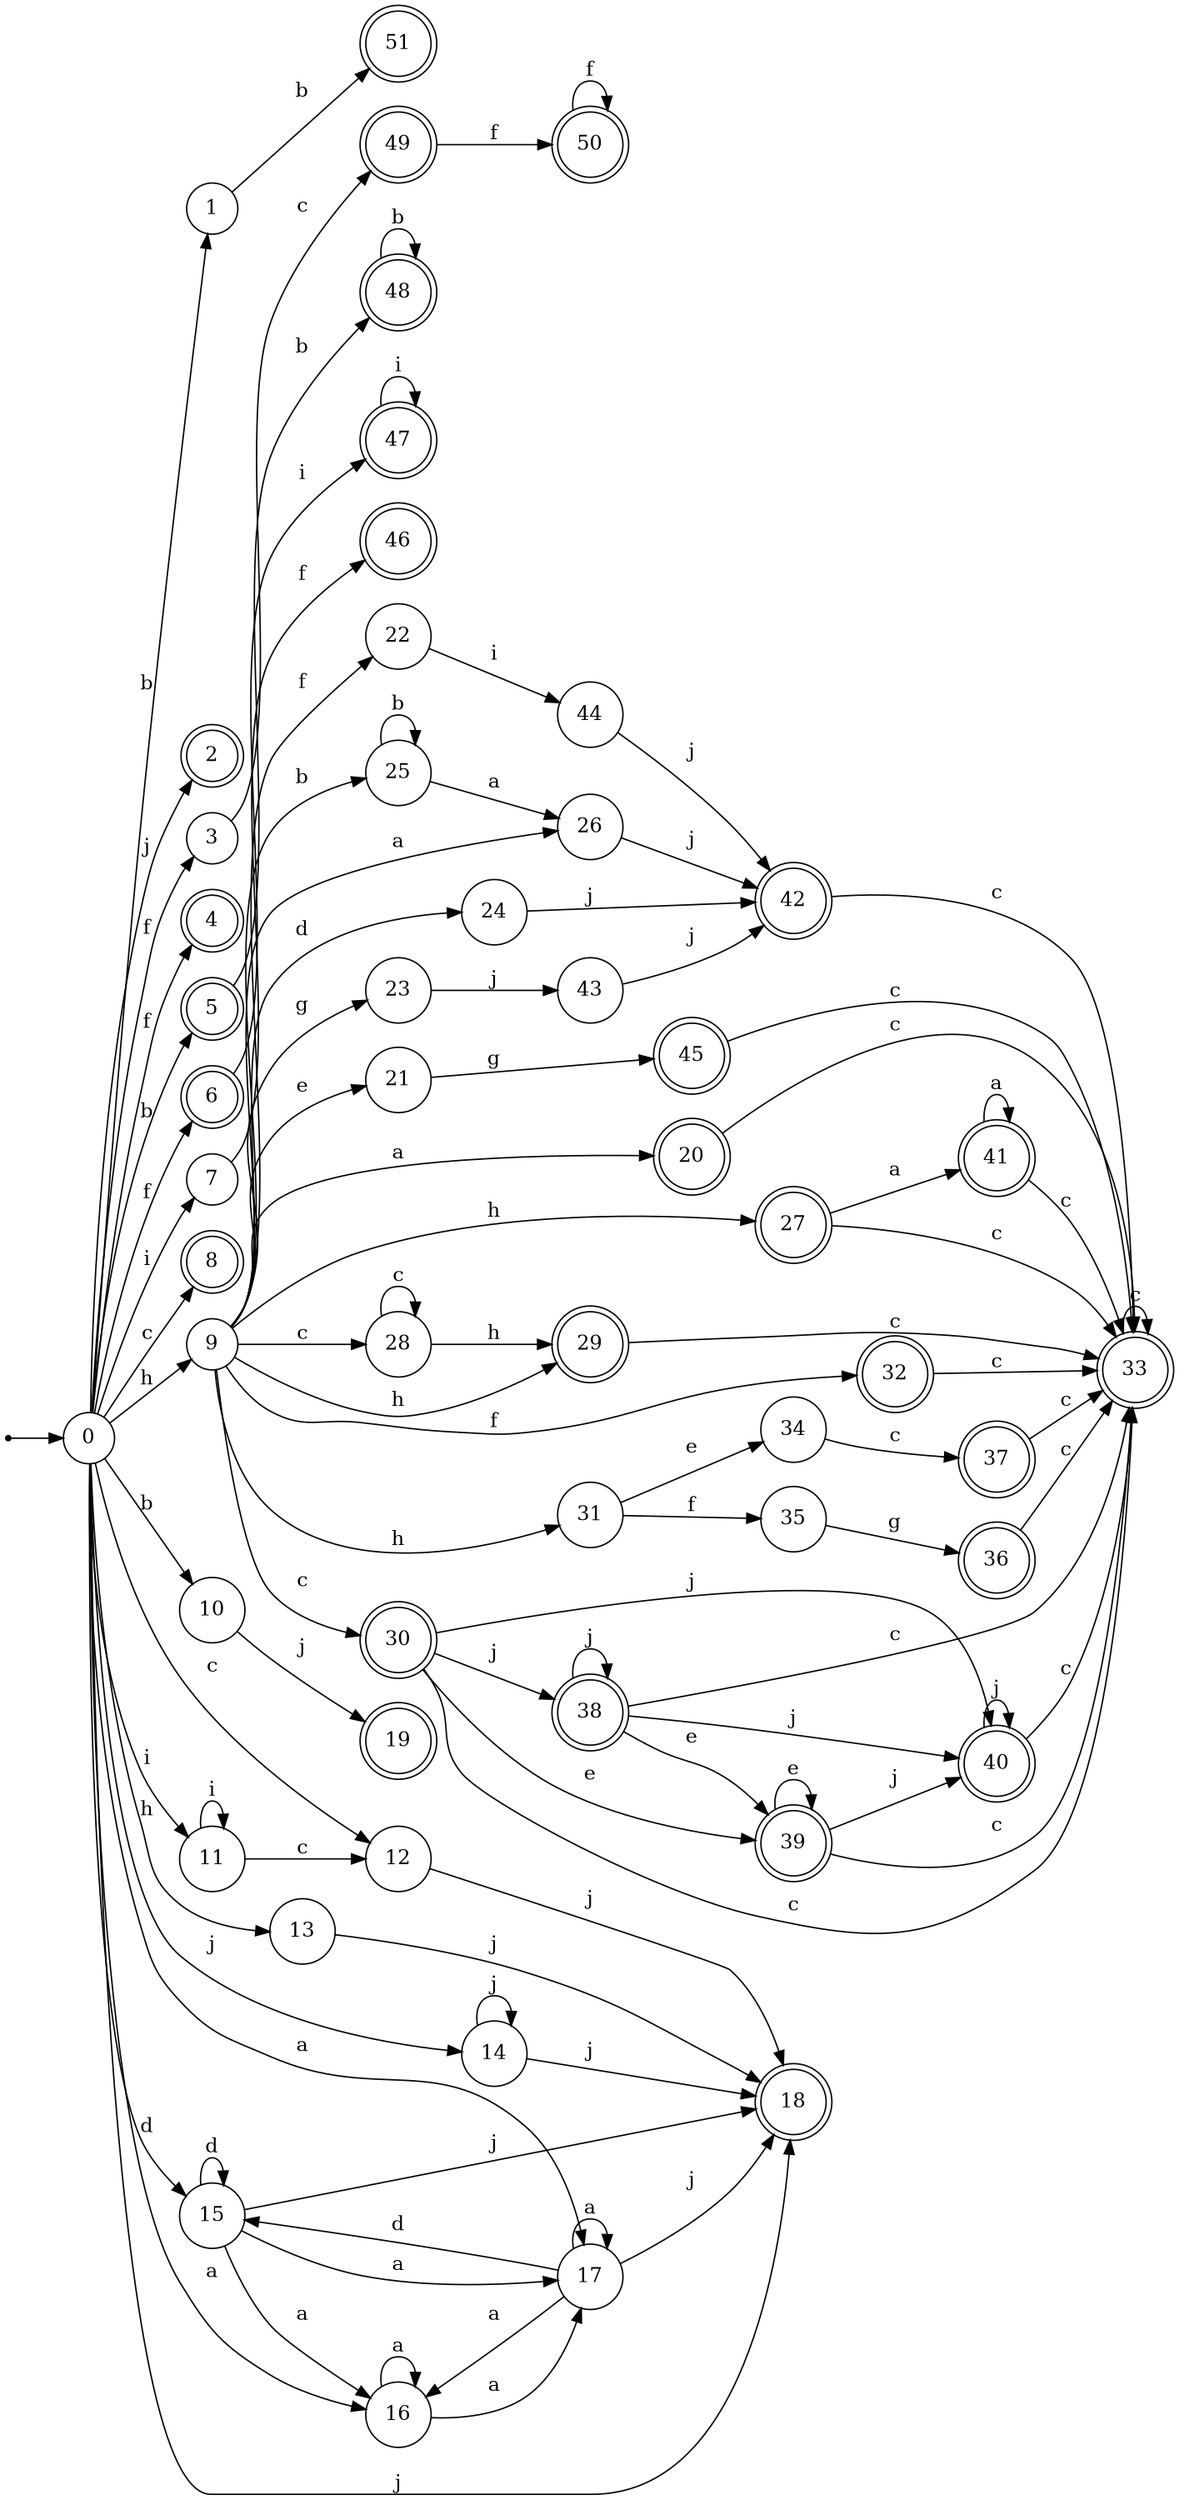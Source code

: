 digraph finite_state_machine {
rankdir=LR;
size="20,20";
node [shape = point]; "dummy0"
node [shape = circle]; "0";
"dummy0" -> "0";
node [shape = circle]; "1";
node [shape = doublecircle]; "2";node [shape = circle]; "3";
node [shape = doublecircle]; "4";node [shape = doublecircle]; "5";node [shape = doublecircle]; "6";node [shape = circle]; "7";
node [shape = doublecircle]; "8";node [shape = circle]; "9";
node [shape = circle]; "10";
node [shape = circle]; "11";
node [shape = circle]; "12";
node [shape = circle]; "13";
node [shape = circle]; "14";
node [shape = circle]; "15";
node [shape = circle]; "16";
node [shape = circle]; "17";
node [shape = doublecircle]; "18";node [shape = doublecircle]; "19";node [shape = doublecircle]; "20";node [shape = circle]; "21";
node [shape = circle]; "22";
node [shape = circle]; "23";
node [shape = circle]; "24";
node [shape = circle]; "25";
node [shape = circle]; "26";
node [shape = doublecircle]; "27";node [shape = circle]; "28";
node [shape = doublecircle]; "29";node [shape = doublecircle]; "30";node [shape = circle]; "31";
node [shape = doublecircle]; "32";node [shape = doublecircle]; "33";node [shape = circle]; "34";
node [shape = circle]; "35";
node [shape = doublecircle]; "36";node [shape = doublecircle]; "37";node [shape = doublecircle]; "38";node [shape = doublecircle]; "39";node [shape = doublecircle]; "40";node [shape = doublecircle]; "41";node [shape = doublecircle]; "42";node [shape = circle]; "43";
node [shape = circle]; "44";
node [shape = doublecircle]; "45";node [shape = doublecircle]; "46";node [shape = doublecircle]; "47";node [shape = doublecircle]; "48";node [shape = doublecircle]; "49";node [shape = doublecircle]; "50";node [shape = doublecircle]; "51";"0" -> "1" [label = "b"];
 "0" -> "10" [label = "b"];
 "0" -> "5" [label = "b"];
 "0" -> "2" [label = "j"];
 "0" -> "18" [label = "j"];
 "0" -> "14" [label = "j"];
 "0" -> "3" [label = "f"];
 "0" -> "4" [label = "f"];
 "0" -> "6" [label = "f"];
 "0" -> "11" [label = "i"];
 "0" -> "7" [label = "i"];
 "0" -> "8" [label = "c"];
 "0" -> "12" [label = "c"];
 "0" -> "9" [label = "h"];
 "0" -> "13" [label = "h"];
 "0" -> "15" [label = "d"];
 "0" -> "16" [label = "a"];
 "0" -> "17" [label = "a"];
 "17" -> "16" [label = "a"];
 "17" -> "17" [label = "a"];
 "17" -> "15" [label = "d"];
 "17" -> "18" [label = "j"];
 "16" -> "16" [label = "a"];
 "16" -> "17" [label = "a"];
 "15" -> "15" [label = "d"];
 "15" -> "16" [label = "a"];
 "15" -> "17" [label = "a"];
 "15" -> "18" [label = "j"];
 "14" -> "18" [label = "j"];
 "14" -> "14" [label = "j"];
 "13" -> "18" [label = "j"];
 "12" -> "18" [label = "j"];
 "11" -> "11" [label = "i"];
 "11" -> "12" [label = "c"];
 "10" -> "19" [label = "j"];
 "9" -> "26" [label = "a"];
 "9" -> "20" [label = "a"];
 "9" -> "21" [label = "e"];
 "9" -> "32" [label = "f"];
 "9" -> "22" [label = "f"];
 "9" -> "23" [label = "g"];
 "9" -> "24" [label = "d"];
 "9" -> "25" [label = "b"];
 "9" -> "27" [label = "h"];
 "9" -> "29" [label = "h"];
 "9" -> "31" [label = "h"];
 "9" -> "28" [label = "c"];
 "9" -> "30" [label = "c"];
 "32" -> "33" [label = "c"];
 "33" -> "33" [label = "c"];
 "31" -> "34" [label = "e"];
 "31" -> "35" [label = "f"];
 "35" -> "36" [label = "g"];
 "36" -> "33" [label = "c"];
 "34" -> "37" [label = "c"];
 "37" -> "33" [label = "c"];
 "30" -> "40" [label = "j"];
 "30" -> "38" [label = "j"];
 "30" -> "39" [label = "e"];
 "30" -> "33" [label = "c"];
 "40" -> "40" [label = "j"];
 "40" -> "33" [label = "c"];
 "39" -> "39" [label = "e"];
 "39" -> "40" [label = "j"];
 "39" -> "33" [label = "c"];
 "38" -> "40" [label = "j"];
 "38" -> "38" [label = "j"];
 "38" -> "39" [label = "e"];
 "38" -> "33" [label = "c"];
 "29" -> "33" [label = "c"];
 "28" -> "28" [label = "c"];
 "28" -> "29" [label = "h"];
 "27" -> "41" [label = "a"];
 "27" -> "33" [label = "c"];
 "41" -> "41" [label = "a"];
 "41" -> "33" [label = "c"];
 "26" -> "42" [label = "j"];
 "42" -> "33" [label = "c"];
 "25" -> "25" [label = "b"];
 "25" -> "26" [label = "a"];
 "24" -> "42" [label = "j"];
 "23" -> "43" [label = "j"];
 "43" -> "42" [label = "j"];
 "22" -> "44" [label = "i"];
 "44" -> "42" [label = "j"];
 "21" -> "45" [label = "g"];
 "45" -> "33" [label = "c"];
 "20" -> "33" [label = "c"];
 "7" -> "46" [label = "f"];
 "6" -> "47" [label = "i"];
 "47" -> "47" [label = "i"];
 "5" -> "48" [label = "b"];
 "48" -> "48" [label = "b"];
 "3" -> "49" [label = "c"];
 "49" -> "50" [label = "f"];
 "50" -> "50" [label = "f"];
 "1" -> "51" [label = "b"];
 }
